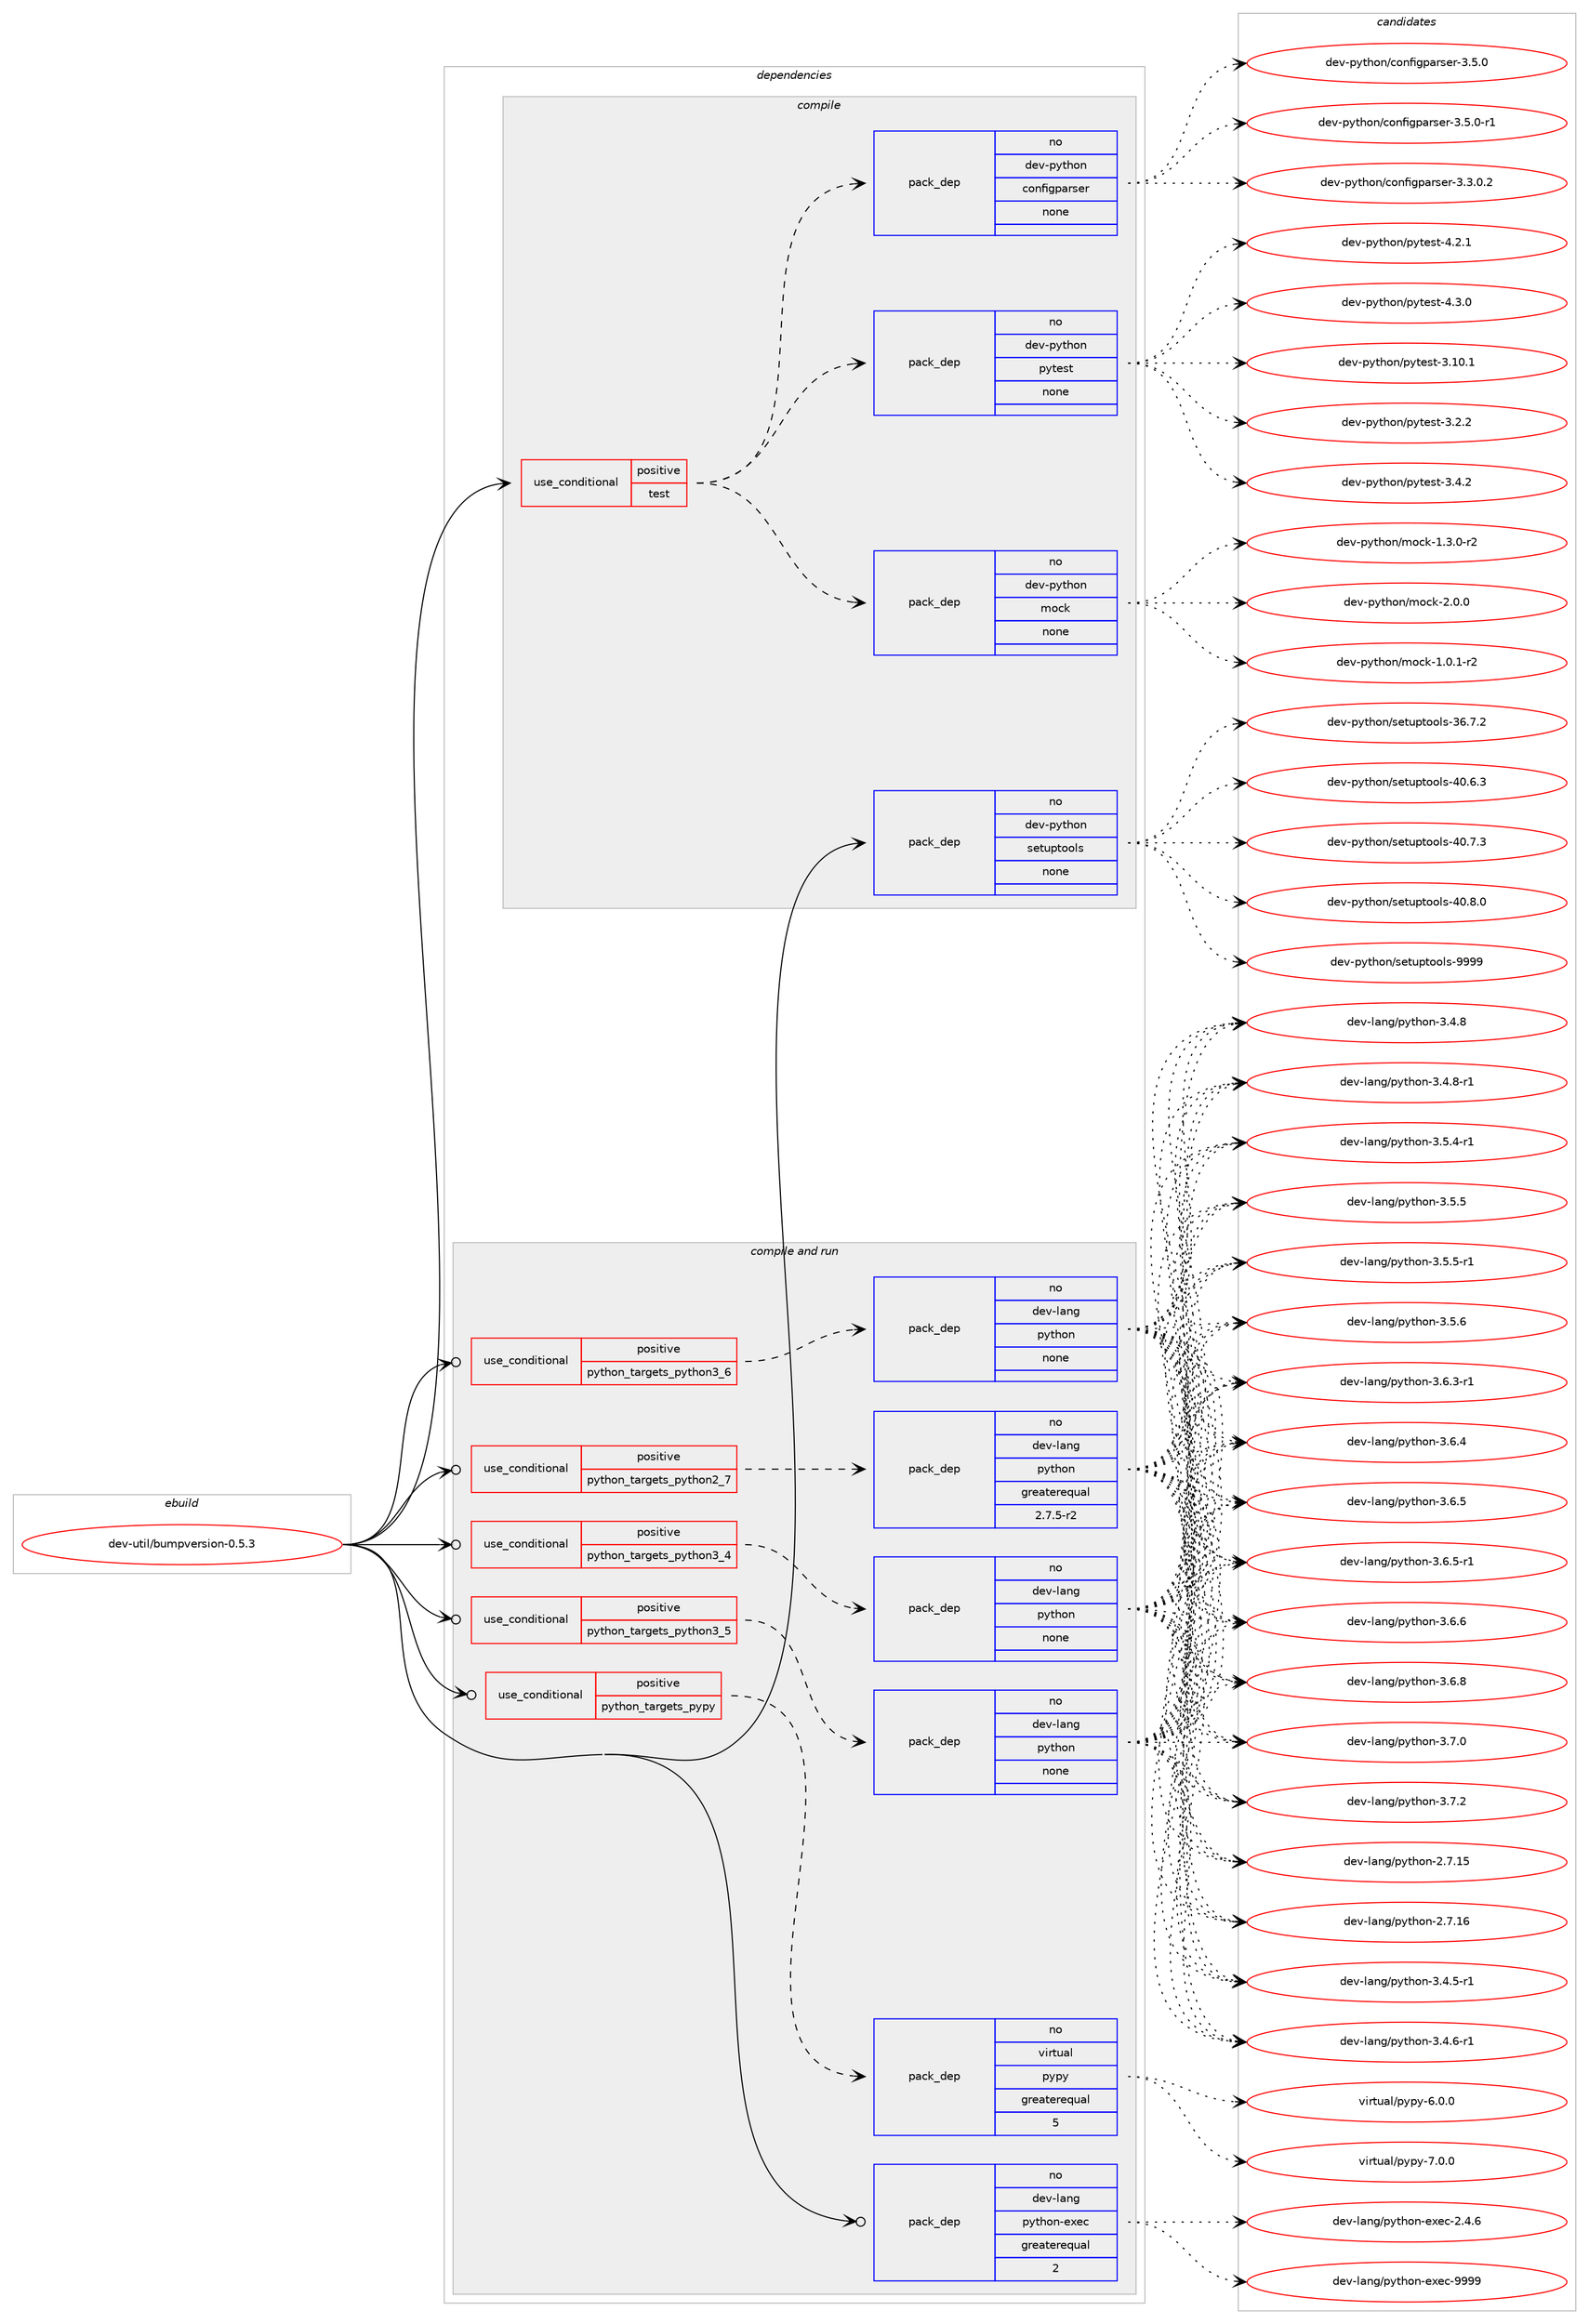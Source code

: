 digraph prolog {

# *************
# Graph options
# *************

newrank=true;
concentrate=true;
compound=true;
graph [rankdir=LR,fontname=Helvetica,fontsize=10,ranksep=1.5];#, ranksep=2.5, nodesep=0.2];
edge  [arrowhead=vee];
node  [fontname=Helvetica,fontsize=10];

# **********
# The ebuild
# **********

subgraph cluster_leftcol {
color=gray;
rank=same;
label=<<i>ebuild</i>>;
id [label="dev-util/bumpversion-0.5.3", color=red, width=4, href="../dev-util/bumpversion-0.5.3.svg"];
}

# ****************
# The dependencies
# ****************

subgraph cluster_midcol {
color=gray;
label=<<i>dependencies</i>>;
subgraph cluster_compile {
fillcolor="#eeeeee";
style=filled;
label=<<i>compile</i>>;
subgraph cond423348 {
dependency1541765 [label=<<TABLE BORDER="0" CELLBORDER="1" CELLSPACING="0" CELLPADDING="4"><TR><TD ROWSPAN="3" CELLPADDING="10">use_conditional</TD></TR><TR><TD>positive</TD></TR><TR><TD>test</TD></TR></TABLE>>, shape=none, color=red];
subgraph pack1094818 {
dependency1541766 [label=<<TABLE BORDER="0" CELLBORDER="1" CELLSPACING="0" CELLPADDING="4" WIDTH="220"><TR><TD ROWSPAN="6" CELLPADDING="30">pack_dep</TD></TR><TR><TD WIDTH="110">no</TD></TR><TR><TD>dev-python</TD></TR><TR><TD>configparser</TD></TR><TR><TD>none</TD></TR><TR><TD></TD></TR></TABLE>>, shape=none, color=blue];
}
dependency1541765:e -> dependency1541766:w [weight=20,style="dashed",arrowhead="vee"];
subgraph pack1094819 {
dependency1541767 [label=<<TABLE BORDER="0" CELLBORDER="1" CELLSPACING="0" CELLPADDING="4" WIDTH="220"><TR><TD ROWSPAN="6" CELLPADDING="30">pack_dep</TD></TR><TR><TD WIDTH="110">no</TD></TR><TR><TD>dev-python</TD></TR><TR><TD>mock</TD></TR><TR><TD>none</TD></TR><TR><TD></TD></TR></TABLE>>, shape=none, color=blue];
}
dependency1541765:e -> dependency1541767:w [weight=20,style="dashed",arrowhead="vee"];
subgraph pack1094820 {
dependency1541768 [label=<<TABLE BORDER="0" CELLBORDER="1" CELLSPACING="0" CELLPADDING="4" WIDTH="220"><TR><TD ROWSPAN="6" CELLPADDING="30">pack_dep</TD></TR><TR><TD WIDTH="110">no</TD></TR><TR><TD>dev-python</TD></TR><TR><TD>pytest</TD></TR><TR><TD>none</TD></TR><TR><TD></TD></TR></TABLE>>, shape=none, color=blue];
}
dependency1541765:e -> dependency1541768:w [weight=20,style="dashed",arrowhead="vee"];
}
id:e -> dependency1541765:w [weight=20,style="solid",arrowhead="vee"];
subgraph pack1094821 {
dependency1541769 [label=<<TABLE BORDER="0" CELLBORDER="1" CELLSPACING="0" CELLPADDING="4" WIDTH="220"><TR><TD ROWSPAN="6" CELLPADDING="30">pack_dep</TD></TR><TR><TD WIDTH="110">no</TD></TR><TR><TD>dev-python</TD></TR><TR><TD>setuptools</TD></TR><TR><TD>none</TD></TR><TR><TD></TD></TR></TABLE>>, shape=none, color=blue];
}
id:e -> dependency1541769:w [weight=20,style="solid",arrowhead="vee"];
}
subgraph cluster_compileandrun {
fillcolor="#eeeeee";
style=filled;
label=<<i>compile and run</i>>;
subgraph cond423349 {
dependency1541770 [label=<<TABLE BORDER="0" CELLBORDER="1" CELLSPACING="0" CELLPADDING="4"><TR><TD ROWSPAN="3" CELLPADDING="10">use_conditional</TD></TR><TR><TD>positive</TD></TR><TR><TD>python_targets_pypy</TD></TR></TABLE>>, shape=none, color=red];
subgraph pack1094822 {
dependency1541771 [label=<<TABLE BORDER="0" CELLBORDER="1" CELLSPACING="0" CELLPADDING="4" WIDTH="220"><TR><TD ROWSPAN="6" CELLPADDING="30">pack_dep</TD></TR><TR><TD WIDTH="110">no</TD></TR><TR><TD>virtual</TD></TR><TR><TD>pypy</TD></TR><TR><TD>greaterequal</TD></TR><TR><TD>5</TD></TR></TABLE>>, shape=none, color=blue];
}
dependency1541770:e -> dependency1541771:w [weight=20,style="dashed",arrowhead="vee"];
}
id:e -> dependency1541770:w [weight=20,style="solid",arrowhead="odotvee"];
subgraph cond423350 {
dependency1541772 [label=<<TABLE BORDER="0" CELLBORDER="1" CELLSPACING="0" CELLPADDING="4"><TR><TD ROWSPAN="3" CELLPADDING="10">use_conditional</TD></TR><TR><TD>positive</TD></TR><TR><TD>python_targets_python2_7</TD></TR></TABLE>>, shape=none, color=red];
subgraph pack1094823 {
dependency1541773 [label=<<TABLE BORDER="0" CELLBORDER="1" CELLSPACING="0" CELLPADDING="4" WIDTH="220"><TR><TD ROWSPAN="6" CELLPADDING="30">pack_dep</TD></TR><TR><TD WIDTH="110">no</TD></TR><TR><TD>dev-lang</TD></TR><TR><TD>python</TD></TR><TR><TD>greaterequal</TD></TR><TR><TD>2.7.5-r2</TD></TR></TABLE>>, shape=none, color=blue];
}
dependency1541772:e -> dependency1541773:w [weight=20,style="dashed",arrowhead="vee"];
}
id:e -> dependency1541772:w [weight=20,style="solid",arrowhead="odotvee"];
subgraph cond423351 {
dependency1541774 [label=<<TABLE BORDER="0" CELLBORDER="1" CELLSPACING="0" CELLPADDING="4"><TR><TD ROWSPAN="3" CELLPADDING="10">use_conditional</TD></TR><TR><TD>positive</TD></TR><TR><TD>python_targets_python3_4</TD></TR></TABLE>>, shape=none, color=red];
subgraph pack1094824 {
dependency1541775 [label=<<TABLE BORDER="0" CELLBORDER="1" CELLSPACING="0" CELLPADDING="4" WIDTH="220"><TR><TD ROWSPAN="6" CELLPADDING="30">pack_dep</TD></TR><TR><TD WIDTH="110">no</TD></TR><TR><TD>dev-lang</TD></TR><TR><TD>python</TD></TR><TR><TD>none</TD></TR><TR><TD></TD></TR></TABLE>>, shape=none, color=blue];
}
dependency1541774:e -> dependency1541775:w [weight=20,style="dashed",arrowhead="vee"];
}
id:e -> dependency1541774:w [weight=20,style="solid",arrowhead="odotvee"];
subgraph cond423352 {
dependency1541776 [label=<<TABLE BORDER="0" CELLBORDER="1" CELLSPACING="0" CELLPADDING="4"><TR><TD ROWSPAN="3" CELLPADDING="10">use_conditional</TD></TR><TR><TD>positive</TD></TR><TR><TD>python_targets_python3_5</TD></TR></TABLE>>, shape=none, color=red];
subgraph pack1094825 {
dependency1541777 [label=<<TABLE BORDER="0" CELLBORDER="1" CELLSPACING="0" CELLPADDING="4" WIDTH="220"><TR><TD ROWSPAN="6" CELLPADDING="30">pack_dep</TD></TR><TR><TD WIDTH="110">no</TD></TR><TR><TD>dev-lang</TD></TR><TR><TD>python</TD></TR><TR><TD>none</TD></TR><TR><TD></TD></TR></TABLE>>, shape=none, color=blue];
}
dependency1541776:e -> dependency1541777:w [weight=20,style="dashed",arrowhead="vee"];
}
id:e -> dependency1541776:w [weight=20,style="solid",arrowhead="odotvee"];
subgraph cond423353 {
dependency1541778 [label=<<TABLE BORDER="0" CELLBORDER="1" CELLSPACING="0" CELLPADDING="4"><TR><TD ROWSPAN="3" CELLPADDING="10">use_conditional</TD></TR><TR><TD>positive</TD></TR><TR><TD>python_targets_python3_6</TD></TR></TABLE>>, shape=none, color=red];
subgraph pack1094826 {
dependency1541779 [label=<<TABLE BORDER="0" CELLBORDER="1" CELLSPACING="0" CELLPADDING="4" WIDTH="220"><TR><TD ROWSPAN="6" CELLPADDING="30">pack_dep</TD></TR><TR><TD WIDTH="110">no</TD></TR><TR><TD>dev-lang</TD></TR><TR><TD>python</TD></TR><TR><TD>none</TD></TR><TR><TD></TD></TR></TABLE>>, shape=none, color=blue];
}
dependency1541778:e -> dependency1541779:w [weight=20,style="dashed",arrowhead="vee"];
}
id:e -> dependency1541778:w [weight=20,style="solid",arrowhead="odotvee"];
subgraph pack1094827 {
dependency1541780 [label=<<TABLE BORDER="0" CELLBORDER="1" CELLSPACING="0" CELLPADDING="4" WIDTH="220"><TR><TD ROWSPAN="6" CELLPADDING="30">pack_dep</TD></TR><TR><TD WIDTH="110">no</TD></TR><TR><TD>dev-lang</TD></TR><TR><TD>python-exec</TD></TR><TR><TD>greaterequal</TD></TR><TR><TD>2</TD></TR></TABLE>>, shape=none, color=blue];
}
id:e -> dependency1541780:w [weight=20,style="solid",arrowhead="odotvee"];
}
subgraph cluster_run {
fillcolor="#eeeeee";
style=filled;
label=<<i>run</i>>;
}
}

# **************
# The candidates
# **************

subgraph cluster_choices {
rank=same;
color=gray;
label=<<i>candidates</i>>;

subgraph choice1094818 {
color=black;
nodesep=1;
choice100101118451121211161041111104799111110102105103112971141151011144551465146484650 [label="dev-python/configparser-3.3.0.2", color=red, width=4,href="../dev-python/configparser-3.3.0.2.svg"];
choice10010111845112121116104111110479911111010210510311297114115101114455146534648 [label="dev-python/configparser-3.5.0", color=red, width=4,href="../dev-python/configparser-3.5.0.svg"];
choice100101118451121211161041111104799111110102105103112971141151011144551465346484511449 [label="dev-python/configparser-3.5.0-r1", color=red, width=4,href="../dev-python/configparser-3.5.0-r1.svg"];
dependency1541766:e -> choice100101118451121211161041111104799111110102105103112971141151011144551465146484650:w [style=dotted,weight="100"];
dependency1541766:e -> choice10010111845112121116104111110479911111010210510311297114115101114455146534648:w [style=dotted,weight="100"];
dependency1541766:e -> choice100101118451121211161041111104799111110102105103112971141151011144551465346484511449:w [style=dotted,weight="100"];
}
subgraph choice1094819 {
color=black;
nodesep=1;
choice1001011184511212111610411111047109111991074549464846494511450 [label="dev-python/mock-1.0.1-r2", color=red, width=4,href="../dev-python/mock-1.0.1-r2.svg"];
choice1001011184511212111610411111047109111991074549465146484511450 [label="dev-python/mock-1.3.0-r2", color=red, width=4,href="../dev-python/mock-1.3.0-r2.svg"];
choice100101118451121211161041111104710911199107455046484648 [label="dev-python/mock-2.0.0", color=red, width=4,href="../dev-python/mock-2.0.0.svg"];
dependency1541767:e -> choice1001011184511212111610411111047109111991074549464846494511450:w [style=dotted,weight="100"];
dependency1541767:e -> choice1001011184511212111610411111047109111991074549465146484511450:w [style=dotted,weight="100"];
dependency1541767:e -> choice100101118451121211161041111104710911199107455046484648:w [style=dotted,weight="100"];
}
subgraph choice1094820 {
color=black;
nodesep=1;
choice100101118451121211161041111104711212111610111511645514649484649 [label="dev-python/pytest-3.10.1", color=red, width=4,href="../dev-python/pytest-3.10.1.svg"];
choice1001011184511212111610411111047112121116101115116455146504650 [label="dev-python/pytest-3.2.2", color=red, width=4,href="../dev-python/pytest-3.2.2.svg"];
choice1001011184511212111610411111047112121116101115116455146524650 [label="dev-python/pytest-3.4.2", color=red, width=4,href="../dev-python/pytest-3.4.2.svg"];
choice1001011184511212111610411111047112121116101115116455246504649 [label="dev-python/pytest-4.2.1", color=red, width=4,href="../dev-python/pytest-4.2.1.svg"];
choice1001011184511212111610411111047112121116101115116455246514648 [label="dev-python/pytest-4.3.0", color=red, width=4,href="../dev-python/pytest-4.3.0.svg"];
dependency1541768:e -> choice100101118451121211161041111104711212111610111511645514649484649:w [style=dotted,weight="100"];
dependency1541768:e -> choice1001011184511212111610411111047112121116101115116455146504650:w [style=dotted,weight="100"];
dependency1541768:e -> choice1001011184511212111610411111047112121116101115116455146524650:w [style=dotted,weight="100"];
dependency1541768:e -> choice1001011184511212111610411111047112121116101115116455246504649:w [style=dotted,weight="100"];
dependency1541768:e -> choice1001011184511212111610411111047112121116101115116455246514648:w [style=dotted,weight="100"];
}
subgraph choice1094821 {
color=black;
nodesep=1;
choice100101118451121211161041111104711510111611711211611111110811545515446554650 [label="dev-python/setuptools-36.7.2", color=red, width=4,href="../dev-python/setuptools-36.7.2.svg"];
choice100101118451121211161041111104711510111611711211611111110811545524846544651 [label="dev-python/setuptools-40.6.3", color=red, width=4,href="../dev-python/setuptools-40.6.3.svg"];
choice100101118451121211161041111104711510111611711211611111110811545524846554651 [label="dev-python/setuptools-40.7.3", color=red, width=4,href="../dev-python/setuptools-40.7.3.svg"];
choice100101118451121211161041111104711510111611711211611111110811545524846564648 [label="dev-python/setuptools-40.8.0", color=red, width=4,href="../dev-python/setuptools-40.8.0.svg"];
choice10010111845112121116104111110471151011161171121161111111081154557575757 [label="dev-python/setuptools-9999", color=red, width=4,href="../dev-python/setuptools-9999.svg"];
dependency1541769:e -> choice100101118451121211161041111104711510111611711211611111110811545515446554650:w [style=dotted,weight="100"];
dependency1541769:e -> choice100101118451121211161041111104711510111611711211611111110811545524846544651:w [style=dotted,weight="100"];
dependency1541769:e -> choice100101118451121211161041111104711510111611711211611111110811545524846554651:w [style=dotted,weight="100"];
dependency1541769:e -> choice100101118451121211161041111104711510111611711211611111110811545524846564648:w [style=dotted,weight="100"];
dependency1541769:e -> choice10010111845112121116104111110471151011161171121161111111081154557575757:w [style=dotted,weight="100"];
}
subgraph choice1094822 {
color=black;
nodesep=1;
choice1181051141161179710847112121112121455446484648 [label="virtual/pypy-6.0.0", color=red, width=4,href="../virtual/pypy-6.0.0.svg"];
choice1181051141161179710847112121112121455546484648 [label="virtual/pypy-7.0.0", color=red, width=4,href="../virtual/pypy-7.0.0.svg"];
dependency1541771:e -> choice1181051141161179710847112121112121455446484648:w [style=dotted,weight="100"];
dependency1541771:e -> choice1181051141161179710847112121112121455546484648:w [style=dotted,weight="100"];
}
subgraph choice1094823 {
color=black;
nodesep=1;
choice10010111845108971101034711212111610411111045504655464953 [label="dev-lang/python-2.7.15", color=red, width=4,href="../dev-lang/python-2.7.15.svg"];
choice10010111845108971101034711212111610411111045504655464954 [label="dev-lang/python-2.7.16", color=red, width=4,href="../dev-lang/python-2.7.16.svg"];
choice1001011184510897110103471121211161041111104551465246534511449 [label="dev-lang/python-3.4.5-r1", color=red, width=4,href="../dev-lang/python-3.4.5-r1.svg"];
choice1001011184510897110103471121211161041111104551465246544511449 [label="dev-lang/python-3.4.6-r1", color=red, width=4,href="../dev-lang/python-3.4.6-r1.svg"];
choice100101118451089711010347112121116104111110455146524656 [label="dev-lang/python-3.4.8", color=red, width=4,href="../dev-lang/python-3.4.8.svg"];
choice1001011184510897110103471121211161041111104551465246564511449 [label="dev-lang/python-3.4.8-r1", color=red, width=4,href="../dev-lang/python-3.4.8-r1.svg"];
choice1001011184510897110103471121211161041111104551465346524511449 [label="dev-lang/python-3.5.4-r1", color=red, width=4,href="../dev-lang/python-3.5.4-r1.svg"];
choice100101118451089711010347112121116104111110455146534653 [label="dev-lang/python-3.5.5", color=red, width=4,href="../dev-lang/python-3.5.5.svg"];
choice1001011184510897110103471121211161041111104551465346534511449 [label="dev-lang/python-3.5.5-r1", color=red, width=4,href="../dev-lang/python-3.5.5-r1.svg"];
choice100101118451089711010347112121116104111110455146534654 [label="dev-lang/python-3.5.6", color=red, width=4,href="../dev-lang/python-3.5.6.svg"];
choice1001011184510897110103471121211161041111104551465446514511449 [label="dev-lang/python-3.6.3-r1", color=red, width=4,href="../dev-lang/python-3.6.3-r1.svg"];
choice100101118451089711010347112121116104111110455146544652 [label="dev-lang/python-3.6.4", color=red, width=4,href="../dev-lang/python-3.6.4.svg"];
choice100101118451089711010347112121116104111110455146544653 [label="dev-lang/python-3.6.5", color=red, width=4,href="../dev-lang/python-3.6.5.svg"];
choice1001011184510897110103471121211161041111104551465446534511449 [label="dev-lang/python-3.6.5-r1", color=red, width=4,href="../dev-lang/python-3.6.5-r1.svg"];
choice100101118451089711010347112121116104111110455146544654 [label="dev-lang/python-3.6.6", color=red, width=4,href="../dev-lang/python-3.6.6.svg"];
choice100101118451089711010347112121116104111110455146544656 [label="dev-lang/python-3.6.8", color=red, width=4,href="../dev-lang/python-3.6.8.svg"];
choice100101118451089711010347112121116104111110455146554648 [label="dev-lang/python-3.7.0", color=red, width=4,href="../dev-lang/python-3.7.0.svg"];
choice100101118451089711010347112121116104111110455146554650 [label="dev-lang/python-3.7.2", color=red, width=4,href="../dev-lang/python-3.7.2.svg"];
dependency1541773:e -> choice10010111845108971101034711212111610411111045504655464953:w [style=dotted,weight="100"];
dependency1541773:e -> choice10010111845108971101034711212111610411111045504655464954:w [style=dotted,weight="100"];
dependency1541773:e -> choice1001011184510897110103471121211161041111104551465246534511449:w [style=dotted,weight="100"];
dependency1541773:e -> choice1001011184510897110103471121211161041111104551465246544511449:w [style=dotted,weight="100"];
dependency1541773:e -> choice100101118451089711010347112121116104111110455146524656:w [style=dotted,weight="100"];
dependency1541773:e -> choice1001011184510897110103471121211161041111104551465246564511449:w [style=dotted,weight="100"];
dependency1541773:e -> choice1001011184510897110103471121211161041111104551465346524511449:w [style=dotted,weight="100"];
dependency1541773:e -> choice100101118451089711010347112121116104111110455146534653:w [style=dotted,weight="100"];
dependency1541773:e -> choice1001011184510897110103471121211161041111104551465346534511449:w [style=dotted,weight="100"];
dependency1541773:e -> choice100101118451089711010347112121116104111110455146534654:w [style=dotted,weight="100"];
dependency1541773:e -> choice1001011184510897110103471121211161041111104551465446514511449:w [style=dotted,weight="100"];
dependency1541773:e -> choice100101118451089711010347112121116104111110455146544652:w [style=dotted,weight="100"];
dependency1541773:e -> choice100101118451089711010347112121116104111110455146544653:w [style=dotted,weight="100"];
dependency1541773:e -> choice1001011184510897110103471121211161041111104551465446534511449:w [style=dotted,weight="100"];
dependency1541773:e -> choice100101118451089711010347112121116104111110455146544654:w [style=dotted,weight="100"];
dependency1541773:e -> choice100101118451089711010347112121116104111110455146544656:w [style=dotted,weight="100"];
dependency1541773:e -> choice100101118451089711010347112121116104111110455146554648:w [style=dotted,weight="100"];
dependency1541773:e -> choice100101118451089711010347112121116104111110455146554650:w [style=dotted,weight="100"];
}
subgraph choice1094824 {
color=black;
nodesep=1;
choice10010111845108971101034711212111610411111045504655464953 [label="dev-lang/python-2.7.15", color=red, width=4,href="../dev-lang/python-2.7.15.svg"];
choice10010111845108971101034711212111610411111045504655464954 [label="dev-lang/python-2.7.16", color=red, width=4,href="../dev-lang/python-2.7.16.svg"];
choice1001011184510897110103471121211161041111104551465246534511449 [label="dev-lang/python-3.4.5-r1", color=red, width=4,href="../dev-lang/python-3.4.5-r1.svg"];
choice1001011184510897110103471121211161041111104551465246544511449 [label="dev-lang/python-3.4.6-r1", color=red, width=4,href="../dev-lang/python-3.4.6-r1.svg"];
choice100101118451089711010347112121116104111110455146524656 [label="dev-lang/python-3.4.8", color=red, width=4,href="../dev-lang/python-3.4.8.svg"];
choice1001011184510897110103471121211161041111104551465246564511449 [label="dev-lang/python-3.4.8-r1", color=red, width=4,href="../dev-lang/python-3.4.8-r1.svg"];
choice1001011184510897110103471121211161041111104551465346524511449 [label="dev-lang/python-3.5.4-r1", color=red, width=4,href="../dev-lang/python-3.5.4-r1.svg"];
choice100101118451089711010347112121116104111110455146534653 [label="dev-lang/python-3.5.5", color=red, width=4,href="../dev-lang/python-3.5.5.svg"];
choice1001011184510897110103471121211161041111104551465346534511449 [label="dev-lang/python-3.5.5-r1", color=red, width=4,href="../dev-lang/python-3.5.5-r1.svg"];
choice100101118451089711010347112121116104111110455146534654 [label="dev-lang/python-3.5.6", color=red, width=4,href="../dev-lang/python-3.5.6.svg"];
choice1001011184510897110103471121211161041111104551465446514511449 [label="dev-lang/python-3.6.3-r1", color=red, width=4,href="../dev-lang/python-3.6.3-r1.svg"];
choice100101118451089711010347112121116104111110455146544652 [label="dev-lang/python-3.6.4", color=red, width=4,href="../dev-lang/python-3.6.4.svg"];
choice100101118451089711010347112121116104111110455146544653 [label="dev-lang/python-3.6.5", color=red, width=4,href="../dev-lang/python-3.6.5.svg"];
choice1001011184510897110103471121211161041111104551465446534511449 [label="dev-lang/python-3.6.5-r1", color=red, width=4,href="../dev-lang/python-3.6.5-r1.svg"];
choice100101118451089711010347112121116104111110455146544654 [label="dev-lang/python-3.6.6", color=red, width=4,href="../dev-lang/python-3.6.6.svg"];
choice100101118451089711010347112121116104111110455146544656 [label="dev-lang/python-3.6.8", color=red, width=4,href="../dev-lang/python-3.6.8.svg"];
choice100101118451089711010347112121116104111110455146554648 [label="dev-lang/python-3.7.0", color=red, width=4,href="../dev-lang/python-3.7.0.svg"];
choice100101118451089711010347112121116104111110455146554650 [label="dev-lang/python-3.7.2", color=red, width=4,href="../dev-lang/python-3.7.2.svg"];
dependency1541775:e -> choice10010111845108971101034711212111610411111045504655464953:w [style=dotted,weight="100"];
dependency1541775:e -> choice10010111845108971101034711212111610411111045504655464954:w [style=dotted,weight="100"];
dependency1541775:e -> choice1001011184510897110103471121211161041111104551465246534511449:w [style=dotted,weight="100"];
dependency1541775:e -> choice1001011184510897110103471121211161041111104551465246544511449:w [style=dotted,weight="100"];
dependency1541775:e -> choice100101118451089711010347112121116104111110455146524656:w [style=dotted,weight="100"];
dependency1541775:e -> choice1001011184510897110103471121211161041111104551465246564511449:w [style=dotted,weight="100"];
dependency1541775:e -> choice1001011184510897110103471121211161041111104551465346524511449:w [style=dotted,weight="100"];
dependency1541775:e -> choice100101118451089711010347112121116104111110455146534653:w [style=dotted,weight="100"];
dependency1541775:e -> choice1001011184510897110103471121211161041111104551465346534511449:w [style=dotted,weight="100"];
dependency1541775:e -> choice100101118451089711010347112121116104111110455146534654:w [style=dotted,weight="100"];
dependency1541775:e -> choice1001011184510897110103471121211161041111104551465446514511449:w [style=dotted,weight="100"];
dependency1541775:e -> choice100101118451089711010347112121116104111110455146544652:w [style=dotted,weight="100"];
dependency1541775:e -> choice100101118451089711010347112121116104111110455146544653:w [style=dotted,weight="100"];
dependency1541775:e -> choice1001011184510897110103471121211161041111104551465446534511449:w [style=dotted,weight="100"];
dependency1541775:e -> choice100101118451089711010347112121116104111110455146544654:w [style=dotted,weight="100"];
dependency1541775:e -> choice100101118451089711010347112121116104111110455146544656:w [style=dotted,weight="100"];
dependency1541775:e -> choice100101118451089711010347112121116104111110455146554648:w [style=dotted,weight="100"];
dependency1541775:e -> choice100101118451089711010347112121116104111110455146554650:w [style=dotted,weight="100"];
}
subgraph choice1094825 {
color=black;
nodesep=1;
choice10010111845108971101034711212111610411111045504655464953 [label="dev-lang/python-2.7.15", color=red, width=4,href="../dev-lang/python-2.7.15.svg"];
choice10010111845108971101034711212111610411111045504655464954 [label="dev-lang/python-2.7.16", color=red, width=4,href="../dev-lang/python-2.7.16.svg"];
choice1001011184510897110103471121211161041111104551465246534511449 [label="dev-lang/python-3.4.5-r1", color=red, width=4,href="../dev-lang/python-3.4.5-r1.svg"];
choice1001011184510897110103471121211161041111104551465246544511449 [label="dev-lang/python-3.4.6-r1", color=red, width=4,href="../dev-lang/python-3.4.6-r1.svg"];
choice100101118451089711010347112121116104111110455146524656 [label="dev-lang/python-3.4.8", color=red, width=4,href="../dev-lang/python-3.4.8.svg"];
choice1001011184510897110103471121211161041111104551465246564511449 [label="dev-lang/python-3.4.8-r1", color=red, width=4,href="../dev-lang/python-3.4.8-r1.svg"];
choice1001011184510897110103471121211161041111104551465346524511449 [label="dev-lang/python-3.5.4-r1", color=red, width=4,href="../dev-lang/python-3.5.4-r1.svg"];
choice100101118451089711010347112121116104111110455146534653 [label="dev-lang/python-3.5.5", color=red, width=4,href="../dev-lang/python-3.5.5.svg"];
choice1001011184510897110103471121211161041111104551465346534511449 [label="dev-lang/python-3.5.5-r1", color=red, width=4,href="../dev-lang/python-3.5.5-r1.svg"];
choice100101118451089711010347112121116104111110455146534654 [label="dev-lang/python-3.5.6", color=red, width=4,href="../dev-lang/python-3.5.6.svg"];
choice1001011184510897110103471121211161041111104551465446514511449 [label="dev-lang/python-3.6.3-r1", color=red, width=4,href="../dev-lang/python-3.6.3-r1.svg"];
choice100101118451089711010347112121116104111110455146544652 [label="dev-lang/python-3.6.4", color=red, width=4,href="../dev-lang/python-3.6.4.svg"];
choice100101118451089711010347112121116104111110455146544653 [label="dev-lang/python-3.6.5", color=red, width=4,href="../dev-lang/python-3.6.5.svg"];
choice1001011184510897110103471121211161041111104551465446534511449 [label="dev-lang/python-3.6.5-r1", color=red, width=4,href="../dev-lang/python-3.6.5-r1.svg"];
choice100101118451089711010347112121116104111110455146544654 [label="dev-lang/python-3.6.6", color=red, width=4,href="../dev-lang/python-3.6.6.svg"];
choice100101118451089711010347112121116104111110455146544656 [label="dev-lang/python-3.6.8", color=red, width=4,href="../dev-lang/python-3.6.8.svg"];
choice100101118451089711010347112121116104111110455146554648 [label="dev-lang/python-3.7.0", color=red, width=4,href="../dev-lang/python-3.7.0.svg"];
choice100101118451089711010347112121116104111110455146554650 [label="dev-lang/python-3.7.2", color=red, width=4,href="../dev-lang/python-3.7.2.svg"];
dependency1541777:e -> choice10010111845108971101034711212111610411111045504655464953:w [style=dotted,weight="100"];
dependency1541777:e -> choice10010111845108971101034711212111610411111045504655464954:w [style=dotted,weight="100"];
dependency1541777:e -> choice1001011184510897110103471121211161041111104551465246534511449:w [style=dotted,weight="100"];
dependency1541777:e -> choice1001011184510897110103471121211161041111104551465246544511449:w [style=dotted,weight="100"];
dependency1541777:e -> choice100101118451089711010347112121116104111110455146524656:w [style=dotted,weight="100"];
dependency1541777:e -> choice1001011184510897110103471121211161041111104551465246564511449:w [style=dotted,weight="100"];
dependency1541777:e -> choice1001011184510897110103471121211161041111104551465346524511449:w [style=dotted,weight="100"];
dependency1541777:e -> choice100101118451089711010347112121116104111110455146534653:w [style=dotted,weight="100"];
dependency1541777:e -> choice1001011184510897110103471121211161041111104551465346534511449:w [style=dotted,weight="100"];
dependency1541777:e -> choice100101118451089711010347112121116104111110455146534654:w [style=dotted,weight="100"];
dependency1541777:e -> choice1001011184510897110103471121211161041111104551465446514511449:w [style=dotted,weight="100"];
dependency1541777:e -> choice100101118451089711010347112121116104111110455146544652:w [style=dotted,weight="100"];
dependency1541777:e -> choice100101118451089711010347112121116104111110455146544653:w [style=dotted,weight="100"];
dependency1541777:e -> choice1001011184510897110103471121211161041111104551465446534511449:w [style=dotted,weight="100"];
dependency1541777:e -> choice100101118451089711010347112121116104111110455146544654:w [style=dotted,weight="100"];
dependency1541777:e -> choice100101118451089711010347112121116104111110455146544656:w [style=dotted,weight="100"];
dependency1541777:e -> choice100101118451089711010347112121116104111110455146554648:w [style=dotted,weight="100"];
dependency1541777:e -> choice100101118451089711010347112121116104111110455146554650:w [style=dotted,weight="100"];
}
subgraph choice1094826 {
color=black;
nodesep=1;
choice10010111845108971101034711212111610411111045504655464953 [label="dev-lang/python-2.7.15", color=red, width=4,href="../dev-lang/python-2.7.15.svg"];
choice10010111845108971101034711212111610411111045504655464954 [label="dev-lang/python-2.7.16", color=red, width=4,href="../dev-lang/python-2.7.16.svg"];
choice1001011184510897110103471121211161041111104551465246534511449 [label="dev-lang/python-3.4.5-r1", color=red, width=4,href="../dev-lang/python-3.4.5-r1.svg"];
choice1001011184510897110103471121211161041111104551465246544511449 [label="dev-lang/python-3.4.6-r1", color=red, width=4,href="../dev-lang/python-3.4.6-r1.svg"];
choice100101118451089711010347112121116104111110455146524656 [label="dev-lang/python-3.4.8", color=red, width=4,href="../dev-lang/python-3.4.8.svg"];
choice1001011184510897110103471121211161041111104551465246564511449 [label="dev-lang/python-3.4.8-r1", color=red, width=4,href="../dev-lang/python-3.4.8-r1.svg"];
choice1001011184510897110103471121211161041111104551465346524511449 [label="dev-lang/python-3.5.4-r1", color=red, width=4,href="../dev-lang/python-3.5.4-r1.svg"];
choice100101118451089711010347112121116104111110455146534653 [label="dev-lang/python-3.5.5", color=red, width=4,href="../dev-lang/python-3.5.5.svg"];
choice1001011184510897110103471121211161041111104551465346534511449 [label="dev-lang/python-3.5.5-r1", color=red, width=4,href="../dev-lang/python-3.5.5-r1.svg"];
choice100101118451089711010347112121116104111110455146534654 [label="dev-lang/python-3.5.6", color=red, width=4,href="../dev-lang/python-3.5.6.svg"];
choice1001011184510897110103471121211161041111104551465446514511449 [label="dev-lang/python-3.6.3-r1", color=red, width=4,href="../dev-lang/python-3.6.3-r1.svg"];
choice100101118451089711010347112121116104111110455146544652 [label="dev-lang/python-3.6.4", color=red, width=4,href="../dev-lang/python-3.6.4.svg"];
choice100101118451089711010347112121116104111110455146544653 [label="dev-lang/python-3.6.5", color=red, width=4,href="../dev-lang/python-3.6.5.svg"];
choice1001011184510897110103471121211161041111104551465446534511449 [label="dev-lang/python-3.6.5-r1", color=red, width=4,href="../dev-lang/python-3.6.5-r1.svg"];
choice100101118451089711010347112121116104111110455146544654 [label="dev-lang/python-3.6.6", color=red, width=4,href="../dev-lang/python-3.6.6.svg"];
choice100101118451089711010347112121116104111110455146544656 [label="dev-lang/python-3.6.8", color=red, width=4,href="../dev-lang/python-3.6.8.svg"];
choice100101118451089711010347112121116104111110455146554648 [label="dev-lang/python-3.7.0", color=red, width=4,href="../dev-lang/python-3.7.0.svg"];
choice100101118451089711010347112121116104111110455146554650 [label="dev-lang/python-3.7.2", color=red, width=4,href="../dev-lang/python-3.7.2.svg"];
dependency1541779:e -> choice10010111845108971101034711212111610411111045504655464953:w [style=dotted,weight="100"];
dependency1541779:e -> choice10010111845108971101034711212111610411111045504655464954:w [style=dotted,weight="100"];
dependency1541779:e -> choice1001011184510897110103471121211161041111104551465246534511449:w [style=dotted,weight="100"];
dependency1541779:e -> choice1001011184510897110103471121211161041111104551465246544511449:w [style=dotted,weight="100"];
dependency1541779:e -> choice100101118451089711010347112121116104111110455146524656:w [style=dotted,weight="100"];
dependency1541779:e -> choice1001011184510897110103471121211161041111104551465246564511449:w [style=dotted,weight="100"];
dependency1541779:e -> choice1001011184510897110103471121211161041111104551465346524511449:w [style=dotted,weight="100"];
dependency1541779:e -> choice100101118451089711010347112121116104111110455146534653:w [style=dotted,weight="100"];
dependency1541779:e -> choice1001011184510897110103471121211161041111104551465346534511449:w [style=dotted,weight="100"];
dependency1541779:e -> choice100101118451089711010347112121116104111110455146534654:w [style=dotted,weight="100"];
dependency1541779:e -> choice1001011184510897110103471121211161041111104551465446514511449:w [style=dotted,weight="100"];
dependency1541779:e -> choice100101118451089711010347112121116104111110455146544652:w [style=dotted,weight="100"];
dependency1541779:e -> choice100101118451089711010347112121116104111110455146544653:w [style=dotted,weight="100"];
dependency1541779:e -> choice1001011184510897110103471121211161041111104551465446534511449:w [style=dotted,weight="100"];
dependency1541779:e -> choice100101118451089711010347112121116104111110455146544654:w [style=dotted,weight="100"];
dependency1541779:e -> choice100101118451089711010347112121116104111110455146544656:w [style=dotted,weight="100"];
dependency1541779:e -> choice100101118451089711010347112121116104111110455146554648:w [style=dotted,weight="100"];
dependency1541779:e -> choice100101118451089711010347112121116104111110455146554650:w [style=dotted,weight="100"];
}
subgraph choice1094827 {
color=black;
nodesep=1;
choice1001011184510897110103471121211161041111104510112010199455046524654 [label="dev-lang/python-exec-2.4.6", color=red, width=4,href="../dev-lang/python-exec-2.4.6.svg"];
choice10010111845108971101034711212111610411111045101120101994557575757 [label="dev-lang/python-exec-9999", color=red, width=4,href="../dev-lang/python-exec-9999.svg"];
dependency1541780:e -> choice1001011184510897110103471121211161041111104510112010199455046524654:w [style=dotted,weight="100"];
dependency1541780:e -> choice10010111845108971101034711212111610411111045101120101994557575757:w [style=dotted,weight="100"];
}
}

}
